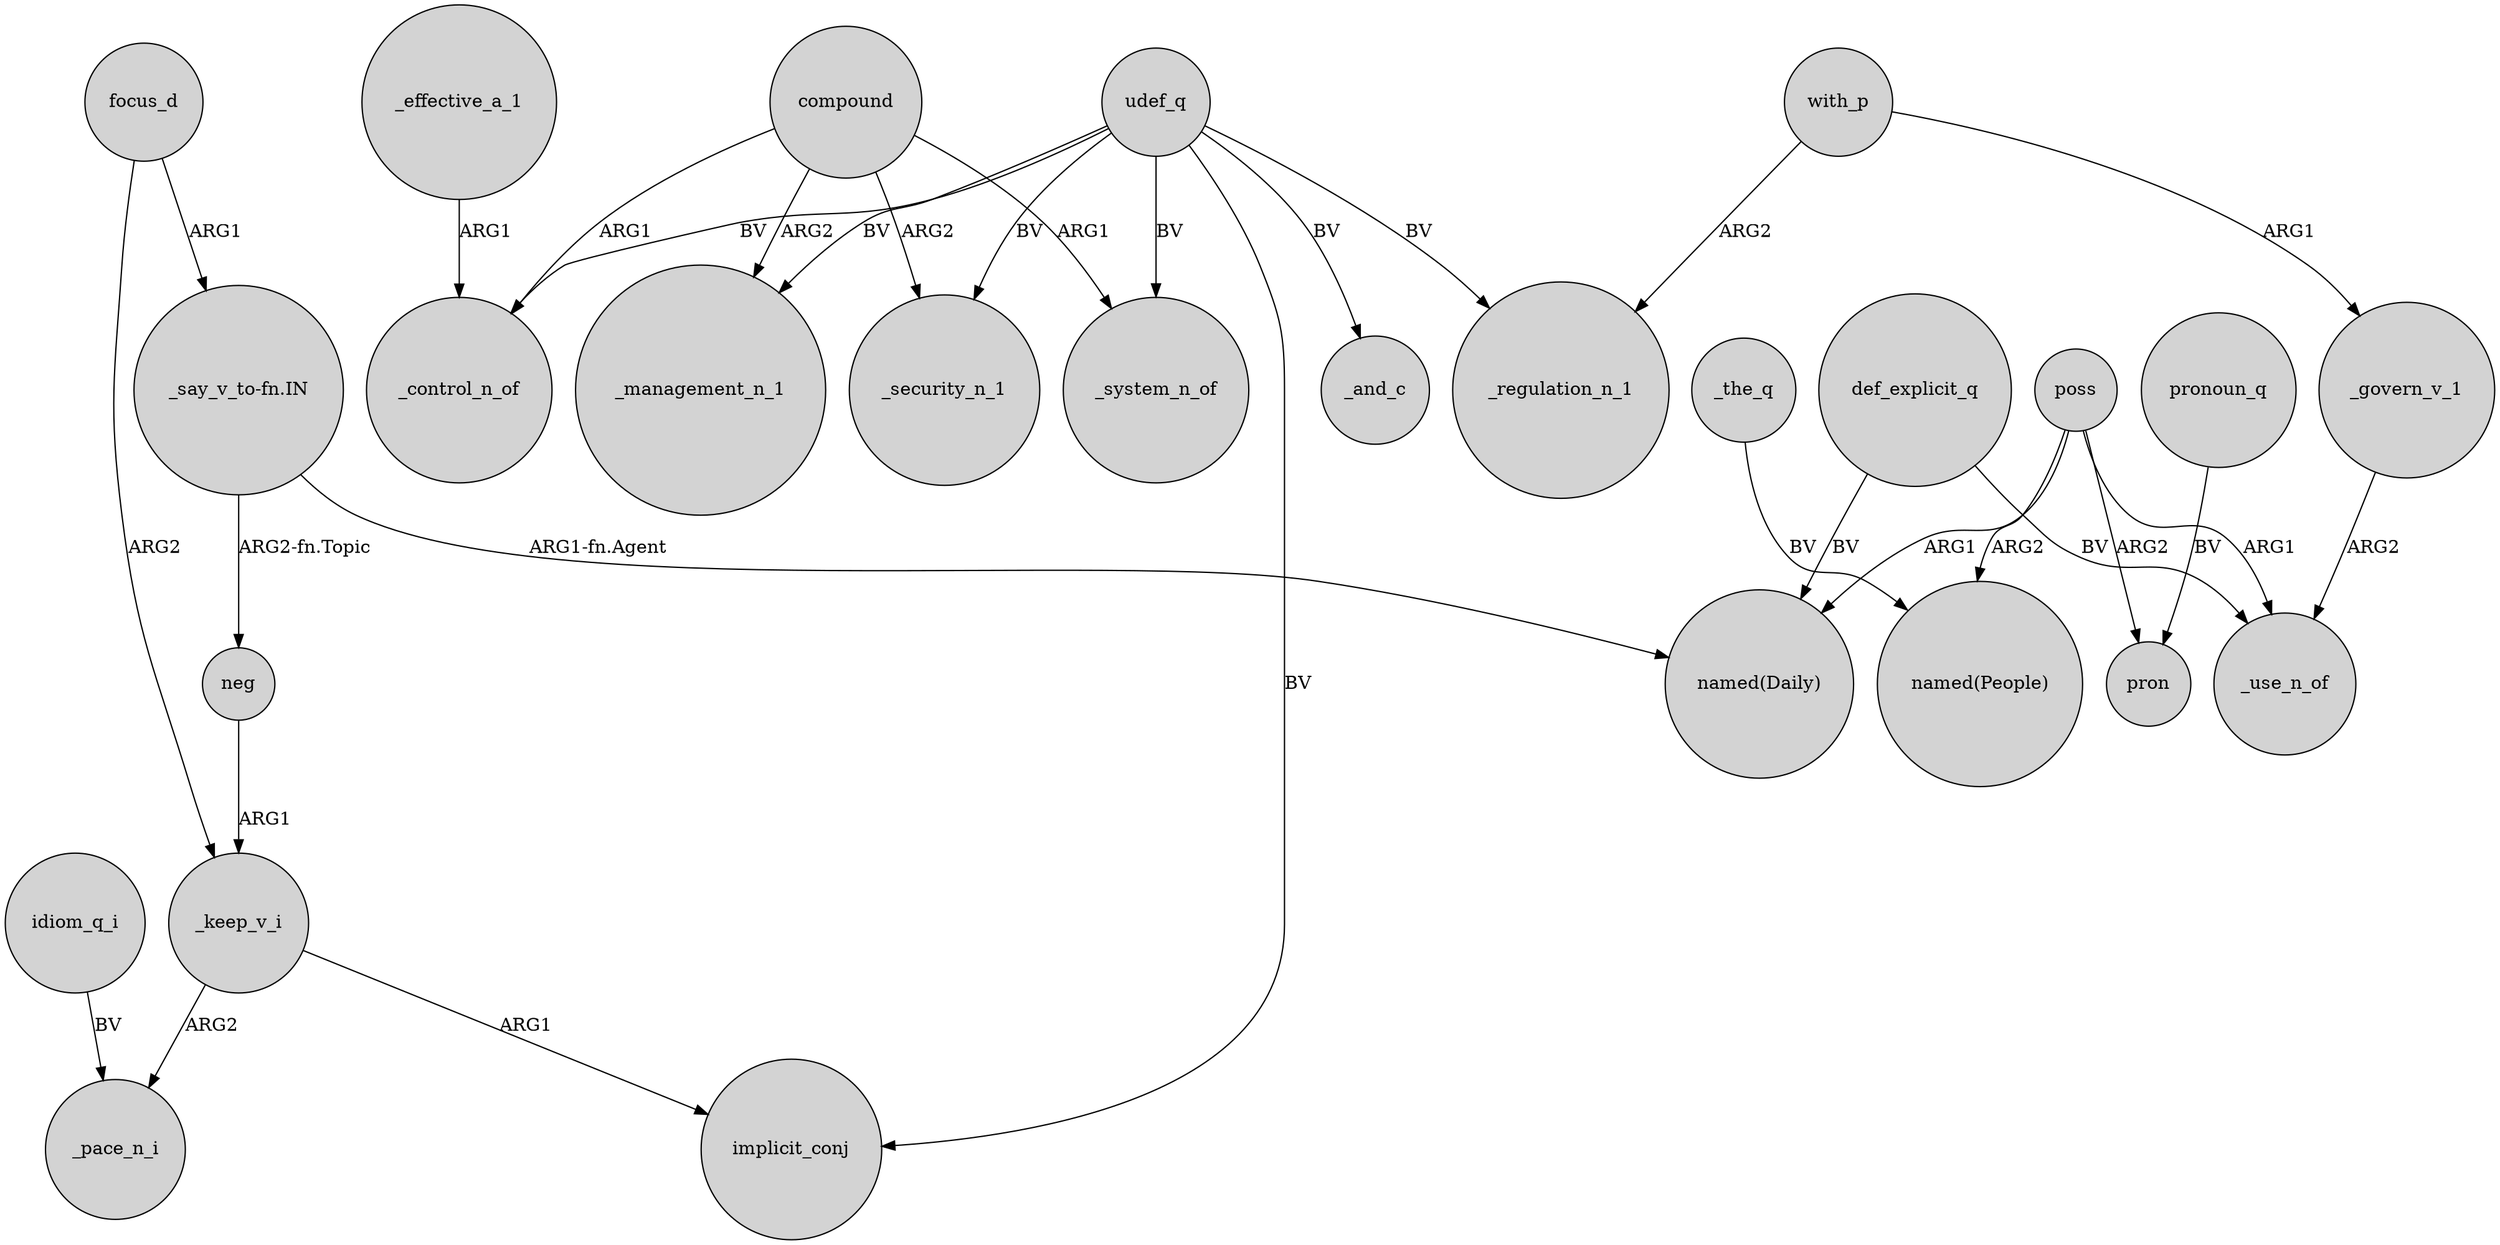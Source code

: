 digraph {
	node [shape=circle style=filled]
	_keep_v_i -> _pace_n_i [label=ARG2]
	poss -> "named(Daily)" [label=ARG1]
	_govern_v_1 -> _use_n_of [label=ARG2]
	poss -> _use_n_of [label=ARG1]
	poss -> pron [label=ARG2]
	compound -> _system_n_of [label=ARG1]
	udef_q -> _control_n_of [label=BV]
	compound -> _security_n_1 [label=ARG2]
	compound -> _management_n_1 [label=ARG2]
	focus_d -> _keep_v_i [label=ARG2]
	udef_q -> _system_n_of [label=BV]
	udef_q -> _management_n_1 [label=BV]
	udef_q -> implicit_conj [label=BV]
	focus_d -> "_say_v_to-fn.IN" [label=ARG1]
	_effective_a_1 -> _control_n_of [label=ARG1]
	with_p -> _regulation_n_1 [label=ARG2]
	pronoun_q -> pron [label=BV]
	neg -> _keep_v_i [label=ARG1]
	_keep_v_i -> implicit_conj [label=ARG1]
	def_explicit_q -> "named(Daily)" [label=BV]
	def_explicit_q -> _use_n_of [label=BV]
	compound -> _control_n_of [label=ARG1]
	with_p -> _govern_v_1 [label=ARG1]
	idiom_q_i -> _pace_n_i [label=BV]
	"_say_v_to-fn.IN" -> "named(Daily)" [label="ARG1-fn.Agent"]
	poss -> "named(People)" [label=ARG2]
	"_say_v_to-fn.IN" -> neg [label="ARG2-fn.Topic"]
	udef_q -> _regulation_n_1 [label=BV]
	udef_q -> _and_c [label=BV]
	_the_q -> "named(People)" [label=BV]
	udef_q -> _security_n_1 [label=BV]
}
